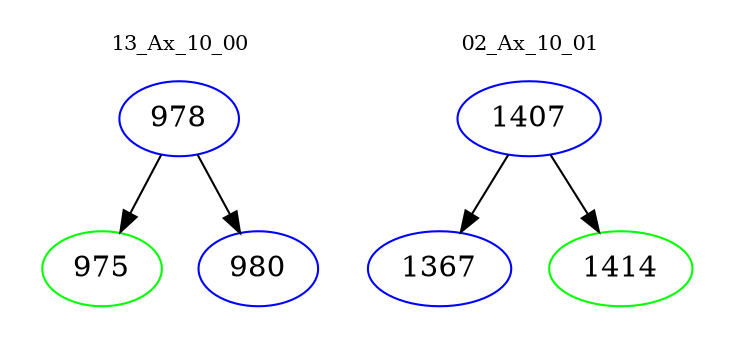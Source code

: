 digraph{
subgraph cluster_0 {
color = white
label = "13_Ax_10_00";
fontsize=10;
T0_978 [label="978", color="blue"]
T0_978 -> T0_975 [color="black"]
T0_975 [label="975", color="green"]
T0_978 -> T0_980 [color="black"]
T0_980 [label="980", color="blue"]
}
subgraph cluster_1 {
color = white
label = "02_Ax_10_01";
fontsize=10;
T1_1407 [label="1407", color="blue"]
T1_1407 -> T1_1367 [color="black"]
T1_1367 [label="1367", color="blue"]
T1_1407 -> T1_1414 [color="black"]
T1_1414 [label="1414", color="green"]
}
}
